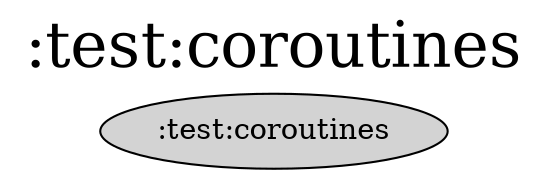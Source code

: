 digraph {
edge ["dir"="forward"]
graph ["dpi"="100","label"=":test:coroutines","labelloc"="t","fontsize"="30","ranksep"="1.5","rankdir"="TB"]
node ["style"="filled"]
{
edge ["dir"="none"]
graph ["rank"="same"]
":test:coroutines"
}
}
